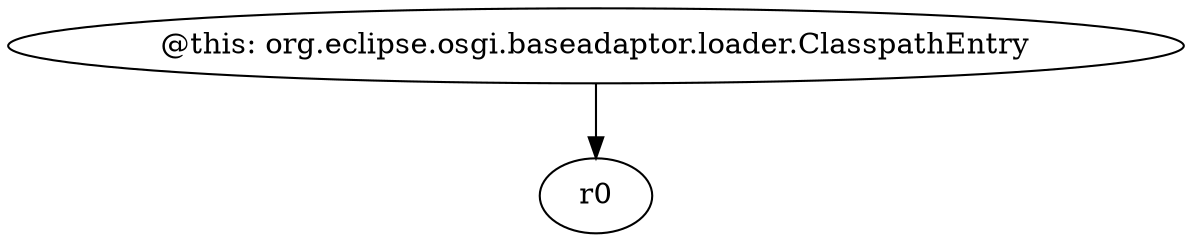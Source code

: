 digraph g {
0[label="@this: org.eclipse.osgi.baseadaptor.loader.ClasspathEntry"]
1[label="r0"]
0->1[label=""]
}